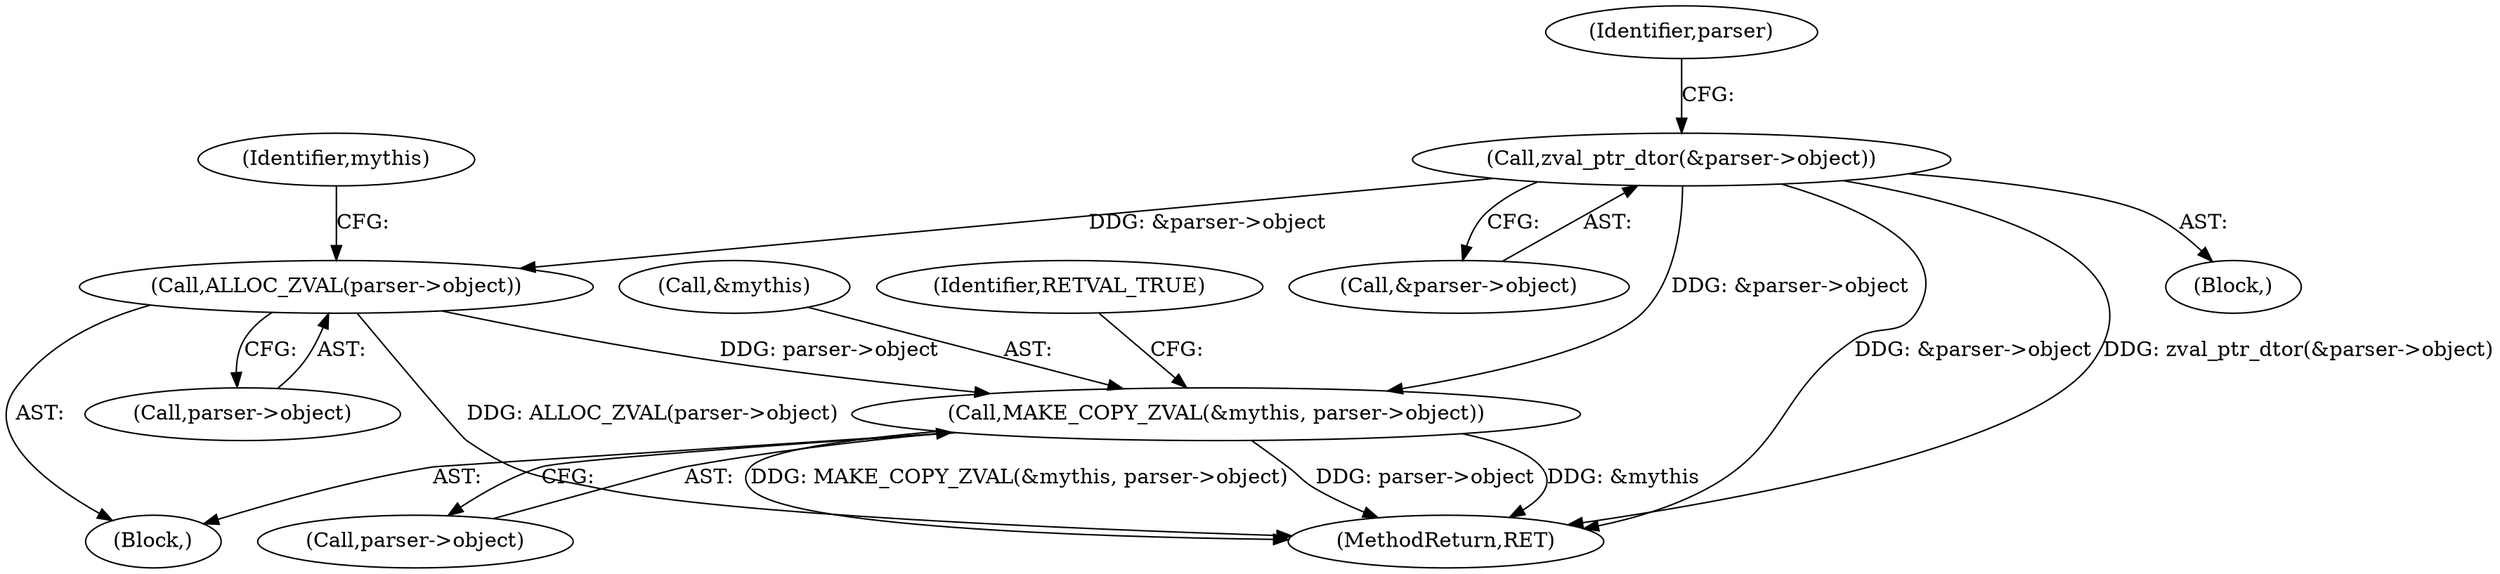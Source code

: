 digraph "0_php_dccda88f27a084bcbbb30198ace12b4e7ae961cc_0@pointer" {
"1000125" [label="(Call,MAKE_COPY_ZVAL(&mythis, parser->object))"];
"1000121" [label="(Call,ALLOC_ZVAL(parser->object))"];
"1000116" [label="(Call,zval_ptr_dtor(&parser->object))"];
"1000131" [label="(Identifier,RETVAL_TRUE)"];
"1000123" [label="(Identifier,parser)"];
"1000125" [label="(Call,MAKE_COPY_ZVAL(&mythis, parser->object))"];
"1000116" [label="(Call,zval_ptr_dtor(&parser->object))"];
"1000122" [label="(Call,parser->object)"];
"1000105" [label="(Block,)"];
"1000121" [label="(Call,ALLOC_ZVAL(parser->object))"];
"1000132" [label="(MethodReturn,RET)"];
"1000115" [label="(Block,)"];
"1000117" [label="(Call,&parser->object)"];
"1000127" [label="(Identifier,mythis)"];
"1000128" [label="(Call,parser->object)"];
"1000126" [label="(Call,&mythis)"];
"1000125" -> "1000105"  [label="AST: "];
"1000125" -> "1000128"  [label="CFG: "];
"1000126" -> "1000125"  [label="AST: "];
"1000128" -> "1000125"  [label="AST: "];
"1000131" -> "1000125"  [label="CFG: "];
"1000125" -> "1000132"  [label="DDG: &mythis"];
"1000125" -> "1000132"  [label="DDG: MAKE_COPY_ZVAL(&mythis, parser->object)"];
"1000125" -> "1000132"  [label="DDG: parser->object"];
"1000121" -> "1000125"  [label="DDG: parser->object"];
"1000116" -> "1000125"  [label="DDG: &parser->object"];
"1000121" -> "1000105"  [label="AST: "];
"1000121" -> "1000122"  [label="CFG: "];
"1000122" -> "1000121"  [label="AST: "];
"1000127" -> "1000121"  [label="CFG: "];
"1000121" -> "1000132"  [label="DDG: ALLOC_ZVAL(parser->object)"];
"1000116" -> "1000121"  [label="DDG: &parser->object"];
"1000116" -> "1000115"  [label="AST: "];
"1000116" -> "1000117"  [label="CFG: "];
"1000117" -> "1000116"  [label="AST: "];
"1000123" -> "1000116"  [label="CFG: "];
"1000116" -> "1000132"  [label="DDG: &parser->object"];
"1000116" -> "1000132"  [label="DDG: zval_ptr_dtor(&parser->object)"];
}

